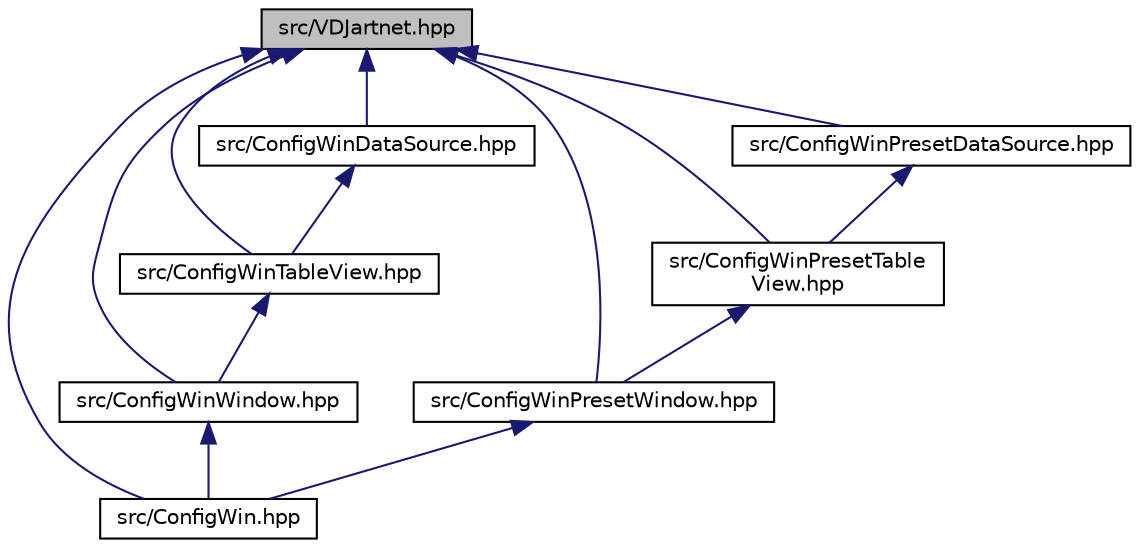digraph "src/VDJartnet.hpp"
{
  edge [fontname="Helvetica",fontsize="10",labelfontname="Helvetica",labelfontsize="10"];
  node [fontname="Helvetica",fontsize="10",shape=record];
  Node21 [label="src/VDJartnet.hpp",height=0.2,width=0.4,color="black", fillcolor="grey75", style="filled", fontcolor="black"];
  Node21 -> Node22 [dir="back",color="midnightblue",fontsize="10",style="solid",fontname="Helvetica"];
  Node22 [label="src/ConfigWin.hpp",height=0.2,width=0.4,color="black", fillcolor="white", style="filled",URL="$ConfigWin_8hpp_source.html"];
  Node21 -> Node23 [dir="back",color="midnightblue",fontsize="10",style="solid",fontname="Helvetica"];
  Node23 [label="src/ConfigWinWindow.hpp",height=0.2,width=0.4,color="black", fillcolor="white", style="filled",URL="$ConfigWinWindow_8hpp_source.html"];
  Node23 -> Node22 [dir="back",color="midnightblue",fontsize="10",style="solid",fontname="Helvetica"];
  Node21 -> Node24 [dir="back",color="midnightblue",fontsize="10",style="solid",fontname="Helvetica"];
  Node24 [label="src/ConfigWinTableView.hpp",height=0.2,width=0.4,color="black", fillcolor="white", style="filled",URL="$ConfigWinTableView_8hpp_source.html"];
  Node24 -> Node23 [dir="back",color="midnightblue",fontsize="10",style="solid",fontname="Helvetica"];
  Node21 -> Node25 [dir="back",color="midnightblue",fontsize="10",style="solid",fontname="Helvetica"];
  Node25 [label="src/ConfigWinDataSource.hpp",height=0.2,width=0.4,color="black", fillcolor="white", style="filled",URL="$ConfigWinDataSource_8hpp_source.html"];
  Node25 -> Node24 [dir="back",color="midnightblue",fontsize="10",style="solid",fontname="Helvetica"];
  Node21 -> Node26 [dir="back",color="midnightblue",fontsize="10",style="solid",fontname="Helvetica"];
  Node26 [label="src/ConfigWinPresetWindow.hpp",height=0.2,width=0.4,color="black", fillcolor="white", style="filled",URL="$ConfigWinPresetWindow_8hpp_source.html"];
  Node26 -> Node22 [dir="back",color="midnightblue",fontsize="10",style="solid",fontname="Helvetica"];
  Node21 -> Node27 [dir="back",color="midnightblue",fontsize="10",style="solid",fontname="Helvetica"];
  Node27 [label="src/ConfigWinPresetTable\lView.hpp",height=0.2,width=0.4,color="black", fillcolor="white", style="filled",URL="$ConfigWinPresetTableView_8hpp_source.html"];
  Node27 -> Node26 [dir="back",color="midnightblue",fontsize="10",style="solid",fontname="Helvetica"];
  Node21 -> Node28 [dir="back",color="midnightblue",fontsize="10",style="solid",fontname="Helvetica"];
  Node28 [label="src/ConfigWinPresetDataSource.hpp",height=0.2,width=0.4,color="black", fillcolor="white", style="filled",URL="$ConfigWinPresetDataSource_8hpp_source.html"];
  Node28 -> Node27 [dir="back",color="midnightblue",fontsize="10",style="solid",fontname="Helvetica"];
}
